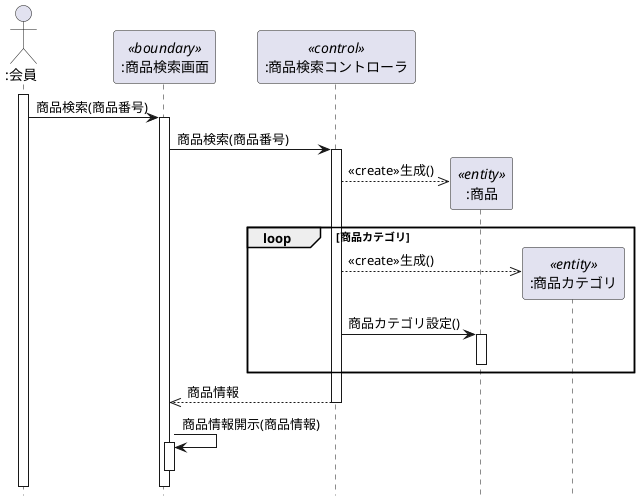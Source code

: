@startuml

hide footbox
actor ":会員" as member
participant ":商品検索画面" as boundary <<boundary>>
participant ":商品検索コントローラ" as control <<control>>
participant ":商品" as a <<entity>>
participant ":商品カテゴリ" as b <<entity>>


activate member
member -> boundary :商品検索(商品番号)
activate boundary
boundary -> control :商品検索(商品番号)
activate control
create a
control -->> a :<<create>>生成()
loop 商品カテゴリ
create b
control -->> b :<<create>>生成()
control -> a :商品カテゴリ設定()
activate a
deactivate a
end loop
boundary <<-- control :商品情報
deactivate control
boundary -> boundary :商品情報開示(商品情報)
activate boundary
deactivate boundary

@enduml